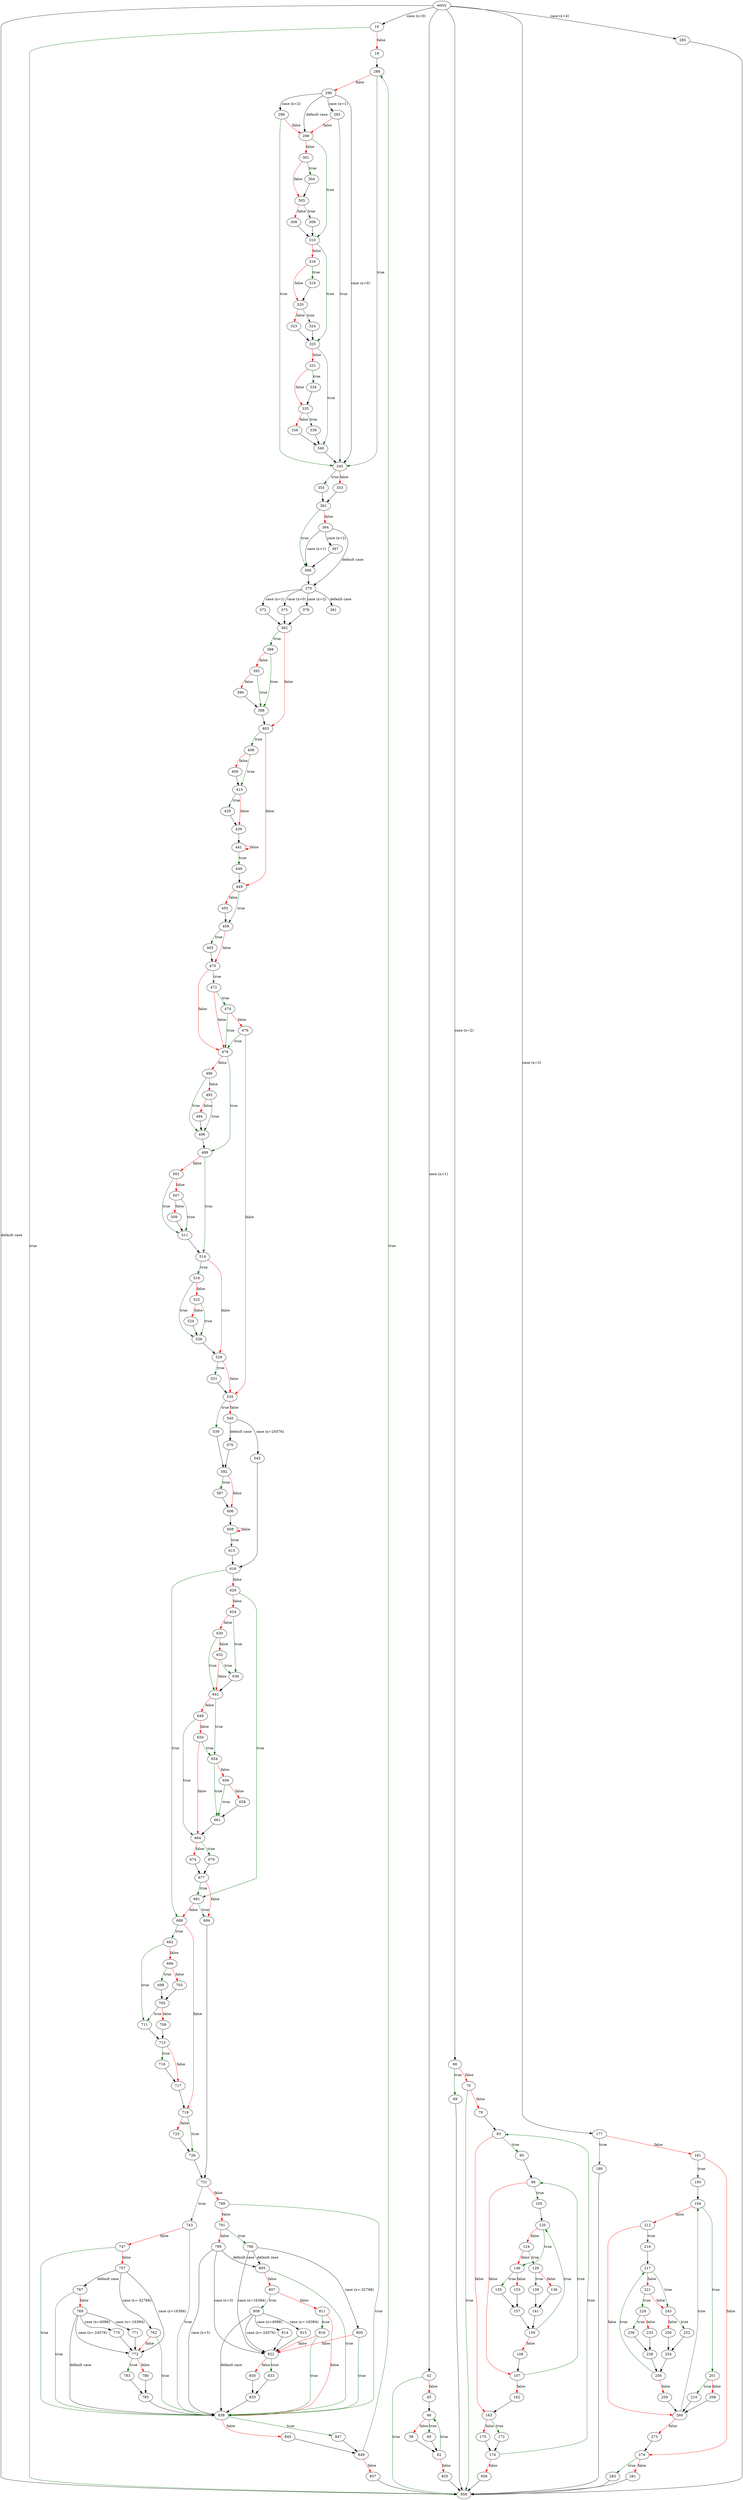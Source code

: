 digraph "print_current_files" {
	// Node definitions.
	0 [label=entry];
	16;
	19;
	42;
	45;
	46;
	58;
	60;
	62;
	66;
	69;
	70;
	79;
	83;
	95;
	96;
	105;
	106;
	107;
	120;
	124;
	129;
	136;
	139;
	141;
	146;
	153;
	155;
	157;
	159;
	162;
	163;
	170;
	172;
	174;
	177;
	180;
	181;
	193;
	194;
	201;
	208;
	210;
	212;
	216;
	217;
	221;
	226;
	233;
	236;
	238;
	243;
	250;
	252;
	254;
	256;
	259;
	260;
	273;
	274;
	281;
	283;
	285;
	286;
	290;
	293;
	296;
	299;
	301;
	304;
	305;
	308;
	309;
	310;
	316;
	319;
	320;
	323;
	324;
	325;
	331;
	334;
	335;
	338;
	339;
	340;
	345;
	353;
	355;
	361;
	364;
	367;
	368;
	370;
	372;
	375;
	378;
	381;
	382;
	388;
	392;
	396;
	398;
	403;
	406;
	409;
	415;
	420;
	439;
	441;
	448;
	449;
	455;
	459;
	465;
	470;
	472;
	474;
	476;
	478;
	486;
	492;
	494;
	496;
	499;
	501;
	507;
	509;
	511;
	514;
	516;
	522;
	524;
	526;
	529;
	531;
	535;
	539;
	540;
	545;
	576;
	582;
	587;
	606;
	608;
	615;
	616;
	620;
	624;
	630;
	632;
	636;
	641;
	648;
	650;
	654;
	656;
	658;
	661;
	664;
	670;
	674;
	677;
	681;
	684;
	688;
	692;
	696;
	699;
	703;
	705;
	709;
	711;
	713;
	716;
	717;
	719;
	723;
	726;
	731;
	743;
	747;
	757;
	762;
	767;
	769;
	770;
	771;
	772;
	780;
	783;
	785;
	788;
	791;
	796;
	799;
	800;
	805;
	807;
	808;
	811;
	814;
	815;
	816;
	822;
	830;
	833;
	835;
	838;
	845;
	847;
	849;
	855;
	856;
	857;
	858;

	// Edge definitions.
	0 -> 16 [label="case (x=0)"];
	0 -> 42 [label="case (x=1)"];
	0 -> 66 [label="case (x=2)"];
	0 -> 177 [label="case (x=3)"];
	0 -> 285 [label="case (x=4)"];
	0 -> 858 [label="default case"];
	16 -> 19 [
		color=red
		label=false
	];
	16 -> 858 [
		color=darkgreen
		label=true
	];
	19 -> 286;
	42 -> 45 [
		color=red
		label=false
	];
	42 -> 858 [
		color=darkgreen
		label=true
	];
	45 -> 46;
	46 -> 58 [
		color=red
		label=false
	];
	46 -> 60 [
		color=darkgreen
		label=true
	];
	58 -> 62;
	60 -> 62;
	62 -> 46 [
		color=darkgreen
		label=true
	];
	62 -> 855 [
		color=red
		label=false
	];
	66 -> 69 [
		color=darkgreen
		label=true
	];
	66 -> 70 [
		color=red
		label=false
	];
	69 -> 858;
	70 -> 79 [
		color=red
		label=false
	];
	70 -> 858 [
		color=darkgreen
		label=true
	];
	79 -> 83;
	83 -> 95 [
		color=darkgreen
		label=true
	];
	83 -> 163 [
		color=red
		label=false
	];
	95 -> 96;
	96 -> 105 [
		color=darkgreen
		label=true
	];
	96 -> 107 [
		color=red
		label=false
	];
	105 -> 120;
	106 -> 107;
	107 -> 96 [
		color=darkgreen
		label=true
	];
	107 -> 162 [
		color=red
		label=false
	];
	120 -> 124 [
		color=red
		label=false
	];
	120 -> 146 [
		color=darkgreen
		label=true
	];
	124 -> 129 [
		color=darkgreen
		label=true
	];
	124 -> 146 [
		color=red
		label=false
	];
	129 -> 136 [
		color=red
		label=false
	];
	129 -> 139 [
		color=darkgreen
		label=true
	];
	136 -> 141;
	139 -> 141;
	141 -> 159;
	146 -> 153 [
		color=red
		label=false
	];
	146 -> 155 [
		color=darkgreen
		label=true
	];
	153 -> 157;
	155 -> 157;
	157 -> 159;
	159 -> 106 [
		color=red
		label=false
	];
	159 -> 120 [
		color=darkgreen
		label=true
	];
	162 -> 163;
	163 -> 170 [
		color=red
		label=false
	];
	163 -> 172 [
		color=darkgreen
		label=true
	];
	170 -> 174;
	172 -> 174;
	174 -> 83 [
		color=darkgreen
		label=true
	];
	174 -> 856 [
		color=red
		label=false
	];
	177 -> 180 [
		color=darkgreen
		label=true
	];
	177 -> 181 [
		color=red
		label=false
	];
	180 -> 858;
	181 -> 193 [
		color=darkgreen
		label=true
	];
	181 -> 274 [
		color=red
		label=false
	];
	193 -> 194;
	194 -> 201 [
		color=darkgreen
		label=true
	];
	194 -> 212 [
		color=red
		label=false
	];
	201 -> 208 [
		color=red
		label=false
	];
	201 -> 210 [
		color=darkgreen
		label=true
	];
	208 -> 260;
	210 -> 260;
	212 -> 216 [
		color=darkgreen
		label=true
	];
	212 -> 260 [
		color=red
		label=false
	];
	216 -> 217;
	217 -> 221 [
		color=red
		label=false
	];
	217 -> 243 [
		color=darkgreen
		label=true
	];
	221 -> 226 [
		color=darkgreen
		label=true
	];
	221 -> 243 [
		color=red
		label=false
	];
	226 -> 233 [
		color=red
		label=false
	];
	226 -> 236 [
		color=darkgreen
		label=true
	];
	233 -> 238;
	236 -> 238;
	238 -> 256;
	243 -> 250 [
		color=red
		label=false
	];
	243 -> 252 [
		color=darkgreen
		label=true
	];
	250 -> 254;
	252 -> 254;
	254 -> 256;
	256 -> 217 [
		color=darkgreen
		label=true
	];
	256 -> 259 [
		color=red
		label=false
	];
	259 -> 260;
	260 -> 194 [
		color=darkgreen
		label=true
	];
	260 -> 273 [
		color=red
		label=false
	];
	273 -> 274;
	274 -> 281 [
		color=red
		label=false
	];
	274 -> 283 [
		color=darkgreen
		label=true
	];
	281 -> 858;
	283 -> 858;
	285 -> 858;
	286 -> 290 [
		color=red
		label=false
	];
	286 -> 345 [
		color=darkgreen
		label=true
	];
	290 -> 293 [label="case (x=1)"];
	290 -> 296 [label="case (x=2)"];
	290 -> 299 [label="default case"];
	290 -> 345 [label="case (x=0)"];
	293 -> 299 [
		color=red
		label=false
	];
	293 -> 345 [
		color=darkgreen
		label=true
	];
	296 -> 299 [
		color=red
		label=false
	];
	296 -> 345 [
		color=darkgreen
		label=true
	];
	299 -> 301 [
		color=red
		label=false
	];
	299 -> 310 [
		color=darkgreen
		label=true
	];
	301 -> 304 [
		color=darkgreen
		label=true
	];
	301 -> 305 [
		color=red
		label=false
	];
	304 -> 305;
	305 -> 308 [
		color=red
		label=false
	];
	305 -> 309 [
		color=darkgreen
		label=true
	];
	308 -> 310;
	309 -> 310;
	310 -> 316 [
		color=red
		label=false
	];
	310 -> 325 [
		color=darkgreen
		label=true
	];
	316 -> 319 [
		color=darkgreen
		label=true
	];
	316 -> 320 [
		color=red
		label=false
	];
	319 -> 320;
	320 -> 323 [
		color=red
		label=false
	];
	320 -> 324 [
		color=darkgreen
		label=true
	];
	323 -> 325;
	324 -> 325;
	325 -> 331 [
		color=red
		label=false
	];
	325 -> 340 [
		color=darkgreen
		label=true
	];
	331 -> 334 [
		color=darkgreen
		label=true
	];
	331 -> 335 [
		color=red
		label=false
	];
	334 -> 335;
	335 -> 338 [
		color=red
		label=false
	];
	335 -> 339 [
		color=darkgreen
		label=true
	];
	338 -> 340;
	339 -> 340;
	340 -> 345;
	345 -> 353 [
		color=red
		label=false
	];
	345 -> 355 [
		color=darkgreen
		label=true
	];
	353 -> 361;
	355 -> 361;
	361 -> 364 [
		color=red
		label=false
	];
	361 -> 368 [
		color=darkgreen
		label=true
	];
	364 -> 367 [label="case (x=2)"];
	364 -> 368 [label="case (x=1)"];
	364 -> 370 [label="default case"];
	367 -> 368;
	368 -> 370;
	370 -> 372 [label="case (x=1)"];
	370 -> 375 [label="case (x=0)"];
	370 -> 378 [label="case (x=2)"];
	370 -> 381 [label="default case"];
	372 -> 382;
	375 -> 382;
	378 -> 382;
	382 -> 388 [
		color=darkgreen
		label=true
	];
	382 -> 403 [
		color=red
		label=false
	];
	388 -> 392 [
		color=red
		label=false
	];
	388 -> 398 [
		color=darkgreen
		label=true
	];
	392 -> 396 [
		color=red
		label=false
	];
	392 -> 398 [
		color=darkgreen
		label=true
	];
	396 -> 398;
	398 -> 403;
	403 -> 406 [
		color=darkgreen
		label=true
	];
	403 -> 449 [
		color=red
		label=false
	];
	406 -> 409 [
		color=red
		label=false
	];
	406 -> 415 [
		color=darkgreen
		label=true
	];
	409 -> 415;
	415 -> 420 [
		color=darkgreen
		label=true
	];
	415 -> 439 [
		color=red
		label=false
	];
	420 -> 439;
	439 -> 441;
	441 -> 441 [
		color=red
		label=false
	];
	441 -> 448 [
		color=darkgreen
		label=true
	];
	448 -> 449;
	449 -> 455 [
		color=red
		label=false
	];
	449 -> 459 [
		color=darkgreen
		label=true
	];
	455 -> 459;
	459 -> 465 [
		color=darkgreen
		label=true
	];
	459 -> 470 [
		color=red
		label=false
	];
	465 -> 470;
	470 -> 472 [
		color=darkgreen
		label=true
	];
	470 -> 478 [
		color=red
		label=false
	];
	472 -> 474 [
		color=darkgreen
		label=true
	];
	472 -> 478 [
		color=red
		label=false
	];
	474 -> 476 [
		color=red
		label=false
	];
	474 -> 478 [
		color=darkgreen
		label=true
	];
	476 -> 478 [
		color=darkgreen
		label=true
	];
	476 -> 535 [
		color=red
		label=false
	];
	478 -> 486 [
		color=red
		label=false
	];
	478 -> 499 [
		color=darkgreen
		label=true
	];
	486 -> 492 [
		color=red
		label=false
	];
	486 -> 496 [
		color=darkgreen
		label=true
	];
	492 -> 494 [
		color=red
		label=false
	];
	492 -> 496 [
		color=darkgreen
		label=true
	];
	494 -> 496;
	496 -> 499;
	499 -> 501 [
		color=red
		label=false
	];
	499 -> 514 [
		color=darkgreen
		label=true
	];
	501 -> 507 [
		color=red
		label=false
	];
	501 -> 511 [
		color=darkgreen
		label=true
	];
	507 -> 509 [
		color=red
		label=false
	];
	507 -> 511 [
		color=darkgreen
		label=true
	];
	509 -> 511;
	511 -> 514;
	514 -> 516 [
		color=darkgreen
		label=true
	];
	514 -> 529 [
		color=red
		label=false
	];
	516 -> 522 [
		color=red
		label=false
	];
	516 -> 526 [
		color=darkgreen
		label=true
	];
	522 -> 524 [
		color=red
		label=false
	];
	522 -> 526 [
		color=darkgreen
		label=true
	];
	524 -> 526;
	526 -> 529;
	529 -> 531 [
		color=darkgreen
		label=true
	];
	529 -> 535 [
		color=red
		label=false
	];
	531 -> 535;
	535 -> 539 [
		color=darkgreen
		label=true
	];
	535 -> 540 [
		color=red
		label=false
	];
	539 -> 582;
	540 -> 545 [label="case (x=24576)"];
	540 -> 576 [label="default case"];
	545 -> 616;
	576 -> 582;
	582 -> 587 [
		color=darkgreen
		label=true
	];
	582 -> 606 [
		color=red
		label=false
	];
	587 -> 606;
	606 -> 608;
	608 -> 608 [
		color=red
		label=false
	];
	608 -> 615 [
		color=darkgreen
		label=true
	];
	615 -> 616;
	616 -> 620 [
		color=red
		label=false
	];
	616 -> 688 [
		color=darkgreen
		label=true
	];
	620 -> 624 [
		color=red
		label=false
	];
	620 -> 681 [
		color=darkgreen
		label=true
	];
	624 -> 630 [
		color=red
		label=false
	];
	624 -> 636 [
		color=darkgreen
		label=true
	];
	630 -> 632 [
		color=red
		label=false
	];
	630 -> 641 [
		color=darkgreen
		label=true
	];
	632 -> 636 [
		color=darkgreen
		label=true
	];
	632 -> 641 [
		color=red
		label=false
	];
	636 -> 641;
	641 -> 648 [
		color=red
		label=false
	];
	641 -> 654 [
		color=darkgreen
		label=true
	];
	648 -> 650 [
		color=red
		label=false
	];
	648 -> 664 [
		color=darkgreen
		label=true
	];
	650 -> 654 [
		color=darkgreen
		label=true
	];
	650 -> 664 [
		color=red
		label=false
	];
	654 -> 656 [
		color=red
		label=false
	];
	654 -> 661 [
		color=darkgreen
		label=true
	];
	656 -> 658 [
		color=red
		label=false
	];
	656 -> 661 [
		color=darkgreen
		label=true
	];
	658 -> 661;
	661 -> 664;
	664 -> 670 [
		color=darkgreen
		label=true
	];
	664 -> 674 [
		color=red
		label=false
	];
	670 -> 677;
	674 -> 677;
	677 -> 681 [
		color=darkgreen
		label=true
	];
	677 -> 684 [
		color=red
		label=false
	];
	681 -> 684 [
		color=darkgreen
		label=true
	];
	681 -> 688 [
		color=red
		label=false
	];
	684 -> 731;
	688 -> 692 [
		color=darkgreen
		label=true
	];
	688 -> 719 [
		color=red
		label=false
	];
	692 -> 696 [
		color=red
		label=false
	];
	692 -> 711 [
		color=darkgreen
		label=true
	];
	696 -> 699 [
		color=darkgreen
		label=true
	];
	696 -> 703 [
		color=red
		label=false
	];
	699 -> 705;
	703 -> 705;
	705 -> 709 [
		color=red
		label=false
	];
	705 -> 711 [
		color=darkgreen
		label=true
	];
	709 -> 713;
	711 -> 713;
	713 -> 716 [
		color=darkgreen
		label=true
	];
	713 -> 717 [
		color=red
		label=false
	];
	716 -> 717;
	717 -> 719;
	719 -> 723 [
		color=red
		label=false
	];
	719 -> 726 [
		color=darkgreen
		label=true
	];
	723 -> 726;
	726 -> 731;
	731 -> 743 [
		color=darkgreen
		label=true
	];
	731 -> 788 [
		color=red
		label=false
	];
	743 -> 747 [
		color=red
		label=false
	];
	743 -> 838 [
		color=darkgreen
		label=true
	];
	747 -> 757 [
		color=red
		label=false
	];
	747 -> 838 [
		color=darkgreen
		label=true
	];
	757 -> 762 [label="case (x=-32768)"];
	757 -> 767 [label="default case"];
	757 -> 772 [label="case (x=16384)"];
	762 -> 772 [
		color=red
		label=false
	];
	762 -> 838 [
		color=darkgreen
		label=true
	];
	767 -> 769 [
		color=red
		label=false
	];
	767 -> 838 [
		color=darkgreen
		label=true
	];
	769 -> 770 [label="case (x=4096)"];
	769 -> 771 [label="case (x=-16384)"];
	769 -> 772 [label="case (x=-24576)"];
	769 -> 838 [label="default case"];
	770 -> 772;
	771 -> 772;
	772 -> 780 [
		color=red
		label=false
	];
	772 -> 783 [
		color=darkgreen
		label=true
	];
	780 -> 785;
	783 -> 785;
	785 -> 838;
	788 -> 791 [
		color=red
		label=false
	];
	788 -> 838 [
		color=darkgreen
		label=true
	];
	791 -> 796 [
		color=darkgreen
		label=true
	];
	791 -> 799 [
		color=red
		label=false
	];
	796 -> 800 [label="case (x=-32768)"];
	796 -> 805 [label="default case"];
	796 -> 822 [label="case (x=16384)"];
	799 -> 805 [label="default case"];
	799 -> 822 [label="case (x=3)"];
	799 -> 838 [label="case (x=5)"];
	800 -> 822 [
		color=red
		label=false
	];
	800 -> 838 [
		color=darkgreen
		label=true
	];
	805 -> 807 [
		color=red
		label=false
	];
	805 -> 838 [
		color=darkgreen
		label=true
	];
	807 -> 808 [
		color=darkgreen
		label=true
	];
	807 -> 811 [
		color=red
		label=false
	];
	808 -> 814 [label="case (x=4096)"];
	808 -> 815 [label="case (x=-16384)"];
	808 -> 822 [label="case (x=-24576)"];
	808 -> 838 [label="default case"];
	811 -> 816 [
		color=darkgreen
		label=true
	];
	811 -> 838 [
		color=red
		label=false
	];
	814 -> 822;
	815 -> 822;
	816 -> 822 [
		color=red
		label=false
	];
	816 -> 838 [
		color=darkgreen
		label=true
	];
	822 -> 830 [
		color=red
		label=false
	];
	822 -> 833 [
		color=darkgreen
		label=true
	];
	830 -> 835;
	833 -> 835;
	835 -> 838;
	838 -> 845 [
		color=red
		label=false
	];
	838 -> 847 [
		color=darkgreen
		label=true
	];
	845 -> 849;
	847 -> 849;
	849 -> 286 [
		color=darkgreen
		label=true
	];
	849 -> 857 [
		color=red
		label=false
	];
	855 -> 858;
	856 -> 858;
	857 -> 858;
}